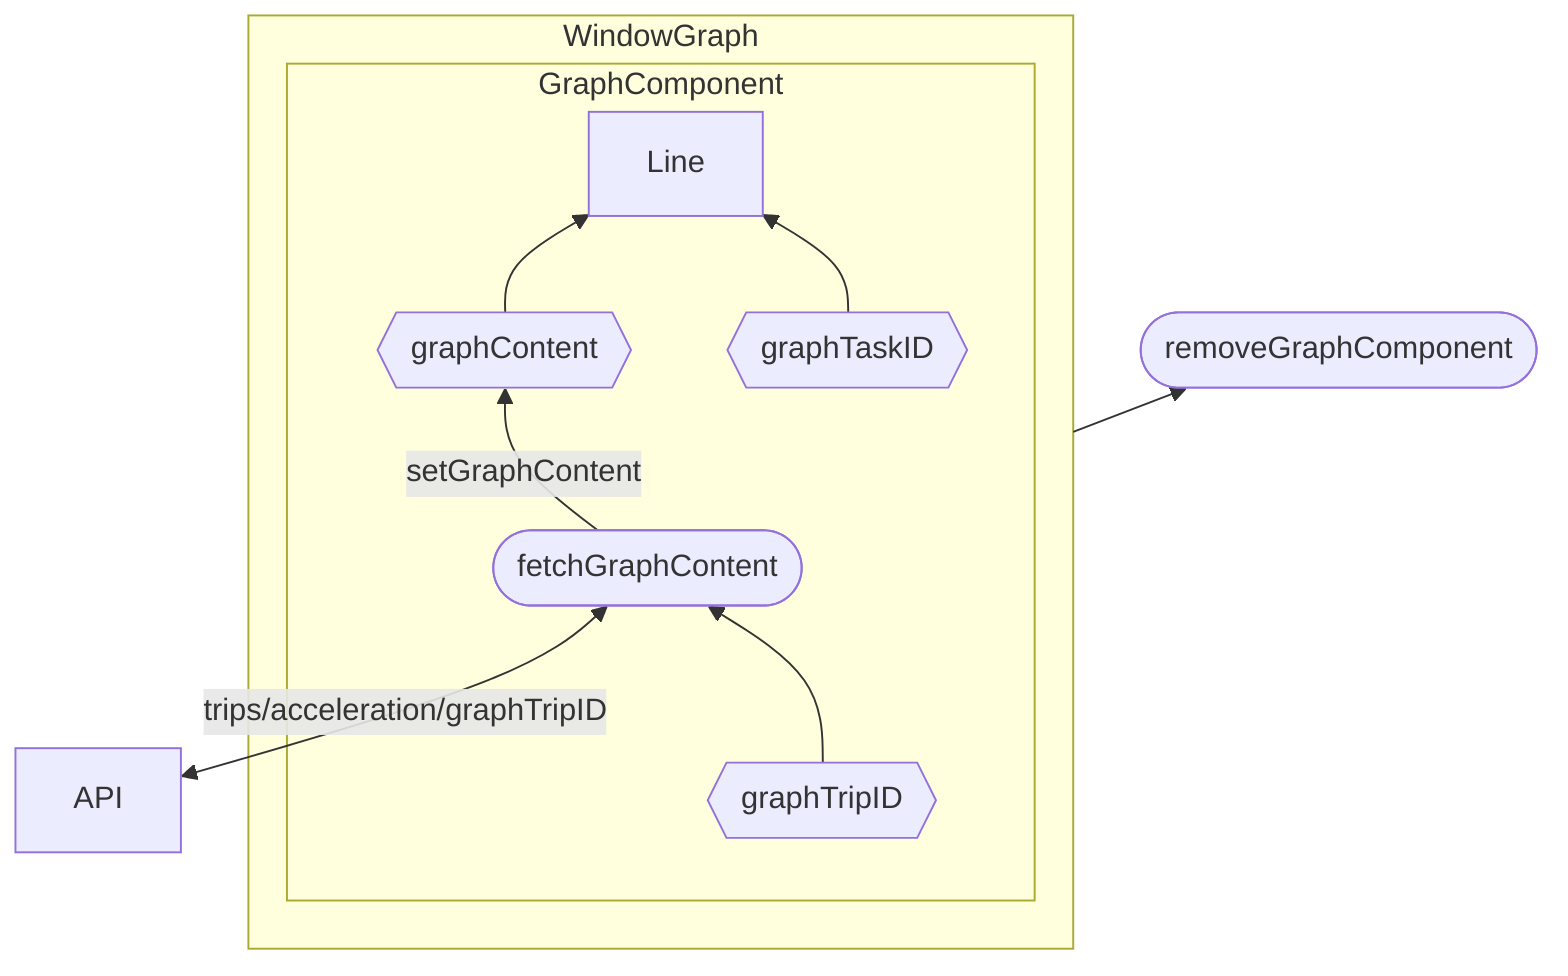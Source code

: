 flowchart BT
    API
    removeGraphComponent([removeGraphComponent])

    API <-- trips/acceleration/graphTripID --> fetchGraphContent
    WindowGraph --> removeGraphComponent
    subgraph WindowGraph
        subgraph GraphComponent

        graphContent{{graphContent}}
        graphTripID{{graphTripID}}
        graphTaskID{{graphTaskID}}

        fetchGraphContent([fetchGraphContent])

        graphTripID --> fetchGraphContent
        fetchGraphContent -- setGraphContent --> graphContent

        graphContent --> Line
        graphTaskID --> Line
            Line
        end
    end